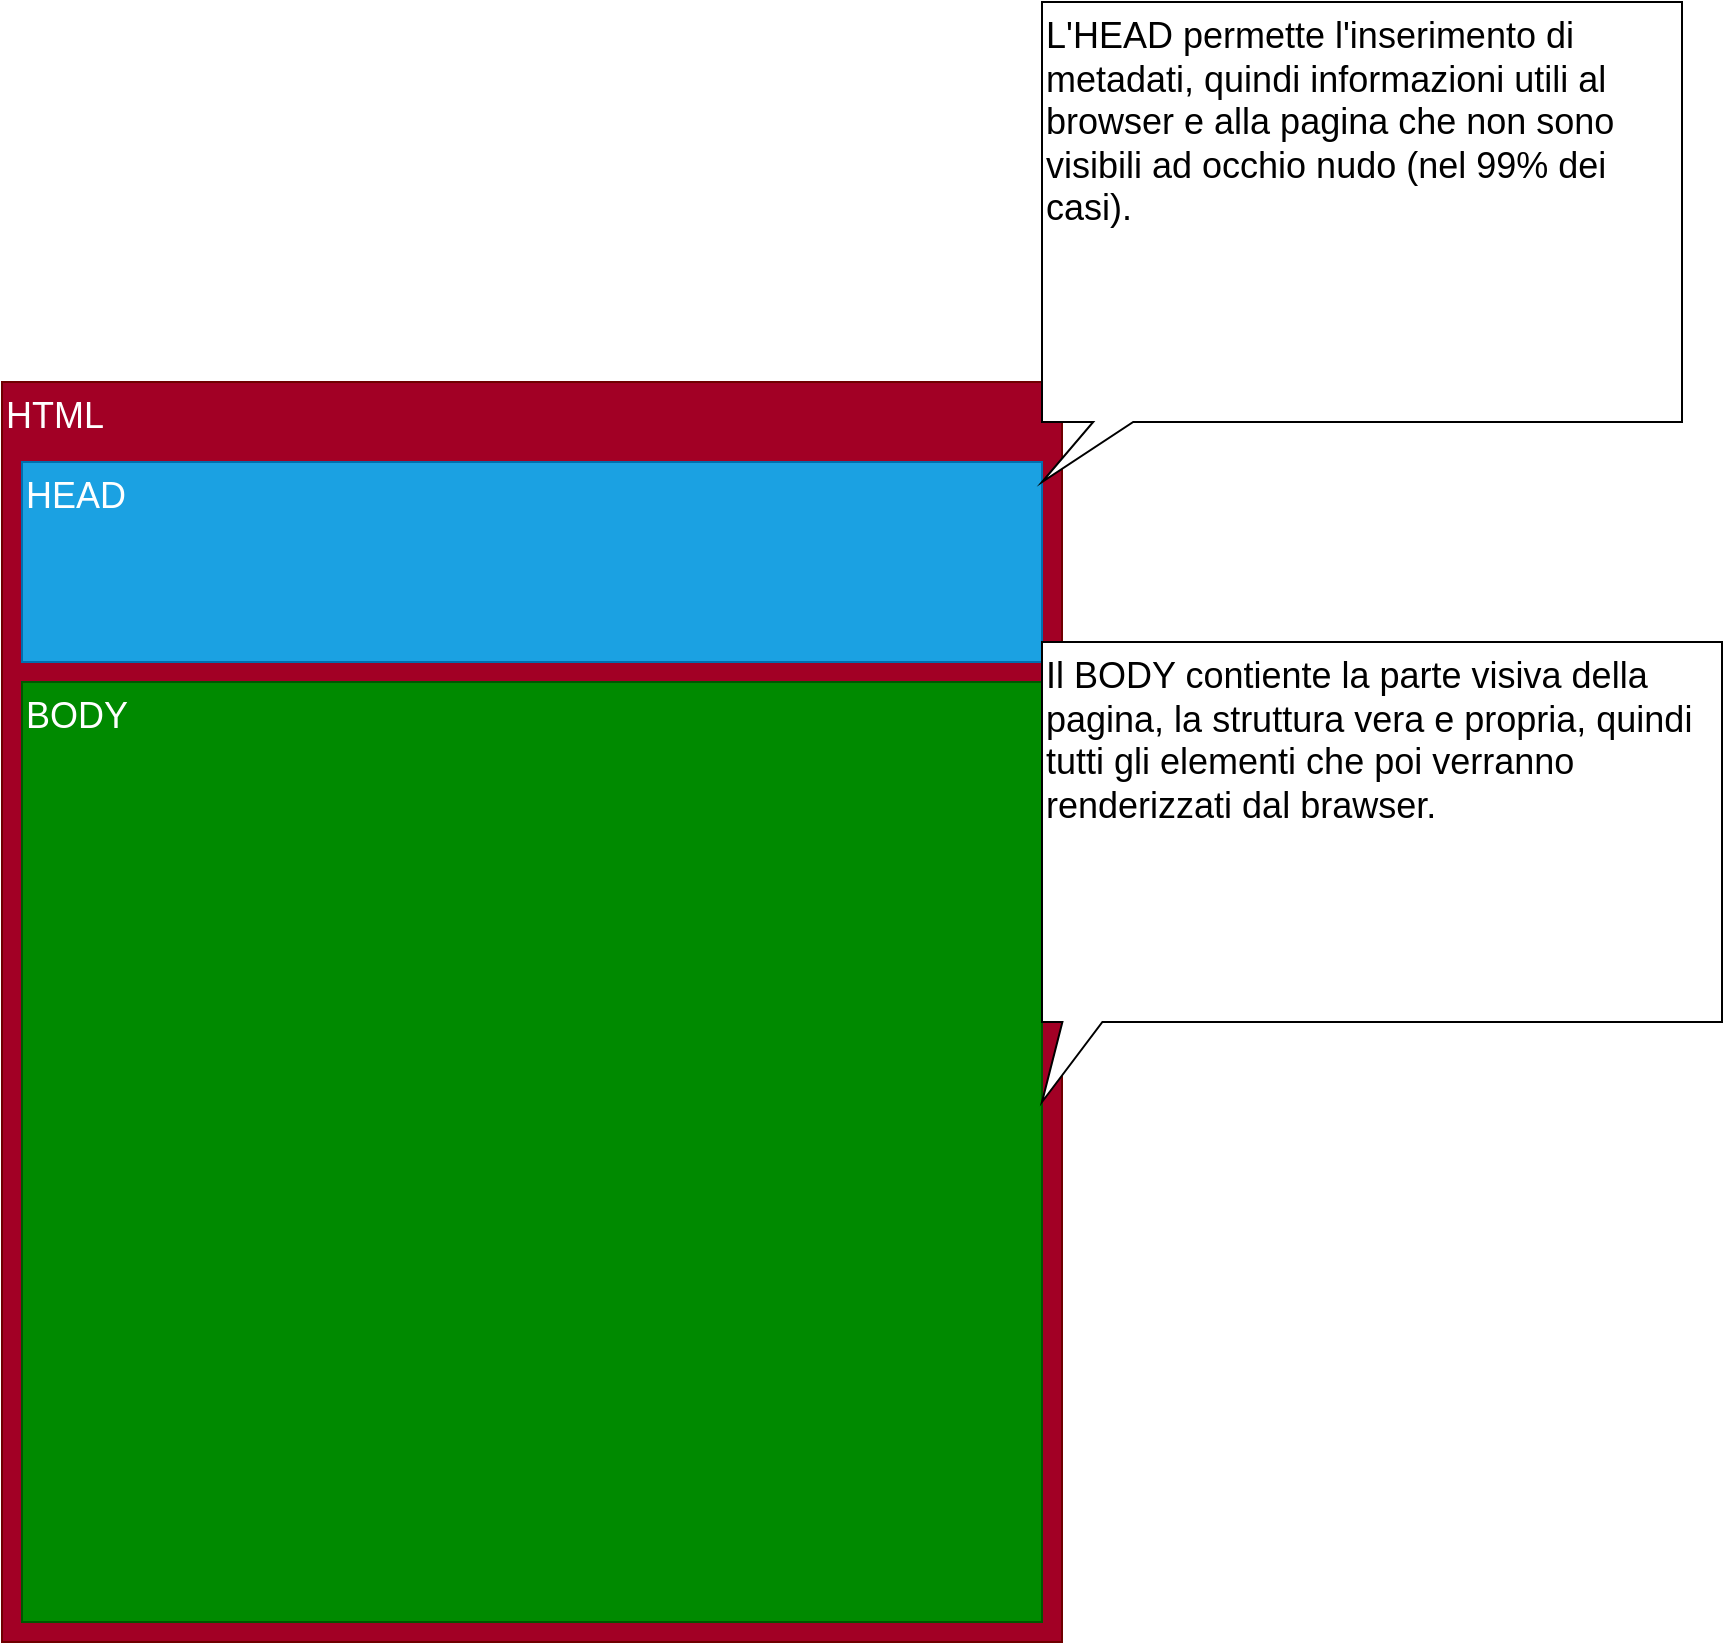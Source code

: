<mxfile>
    <diagram id="P0p53d_Gh3y2JdA5hx7Q" name="Page-1">
        <mxGraphModel dx="936" dy="1874" grid="1" gridSize="10" guides="1" tooltips="1" connect="1" arrows="1" fold="1" page="1" pageScale="1" pageWidth="850" pageHeight="1100" math="0" shadow="0">
            <root>
                <mxCell id="0"/>
                <mxCell id="1" parent="0"/>
                <mxCell id="2" value="HTML" style="rounded=0;whiteSpace=wrap;html=1;align=left;verticalAlign=top;fontSize=18;fillColor=#a20025;strokeColor=#6F0000;fontColor=#ffffff;" vertex="1" parent="1">
                    <mxGeometry x="140" y="110" width="530" height="630" as="geometry"/>
                </mxCell>
                <mxCell id="3" value="HEAD" style="rounded=0;whiteSpace=wrap;html=1;align=left;verticalAlign=top;fontSize=18;fillColor=#1ba1e2;strokeColor=#006EAF;fontColor=#ffffff;" vertex="1" parent="1">
                    <mxGeometry x="150" y="150" width="510" height="100" as="geometry"/>
                </mxCell>
                <mxCell id="4" value="BODY" style="rounded=0;whiteSpace=wrap;html=1;align=left;verticalAlign=top;fontSize=18;fillColor=#008a00;strokeColor=#005700;fontColor=#ffffff;" vertex="1" parent="1">
                    <mxGeometry x="150" y="260" width="510" height="470" as="geometry"/>
                </mxCell>
                <mxCell id="6" value="L'HEAD permette l'inserimento di metadati, quindi informazioni utili al browser e alla pagina che non sono visibili ad occhio nudo (nel 99% dei casi).&amp;nbsp;" style="shape=callout;whiteSpace=wrap;html=1;perimeter=calloutPerimeter;fontSize=18;position2=0;size=30;position=0.08;align=left;verticalAlign=top;" vertex="1" parent="1">
                    <mxGeometry x="660" y="-80" width="320" height="240" as="geometry"/>
                </mxCell>
                <mxCell id="7" value="Il BODY contiente la parte visiva della pagina, la struttura vera e propria, quindi tutti gli elementi che poi verranno renderizzati dal brawser." style="shape=callout;whiteSpace=wrap;html=1;perimeter=calloutPerimeter;fontSize=18;position2=0;size=40;position=0.03;align=left;verticalAlign=top;" vertex="1" parent="1">
                    <mxGeometry x="660" y="240" width="340" height="230" as="geometry"/>
                </mxCell>
            </root>
        </mxGraphModel>
    </diagram>
</mxfile>
